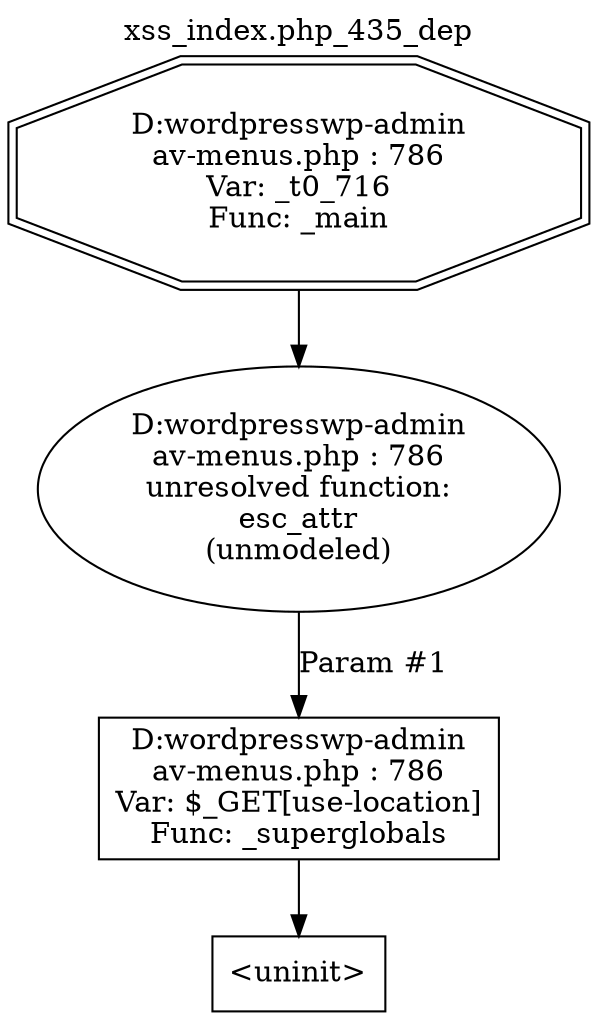 digraph cfg {
  label="xss_index.php_435_dep";
  labelloc=t;
  n1 [shape=doubleoctagon, label="D:\wordpress\wp-admin\nav-menus.php : 786\nVar: _t0_716\nFunc: _main\n"];
  n2 [shape=ellipse, label="D:\wordpress\wp-admin\nav-menus.php : 786\nunresolved function:\nesc_attr\n(unmodeled)\n"];
  n3 [shape=box, label="D:\wordpress\wp-admin\nav-menus.php : 786\nVar: $_GET[use-location]\nFunc: _superglobals\n"];
  n4 [shape=box, label="<uninit>"];
  n1 -> n2;
  n3 -> n4;
  n2 -> n3[label="Param #1"];
}
